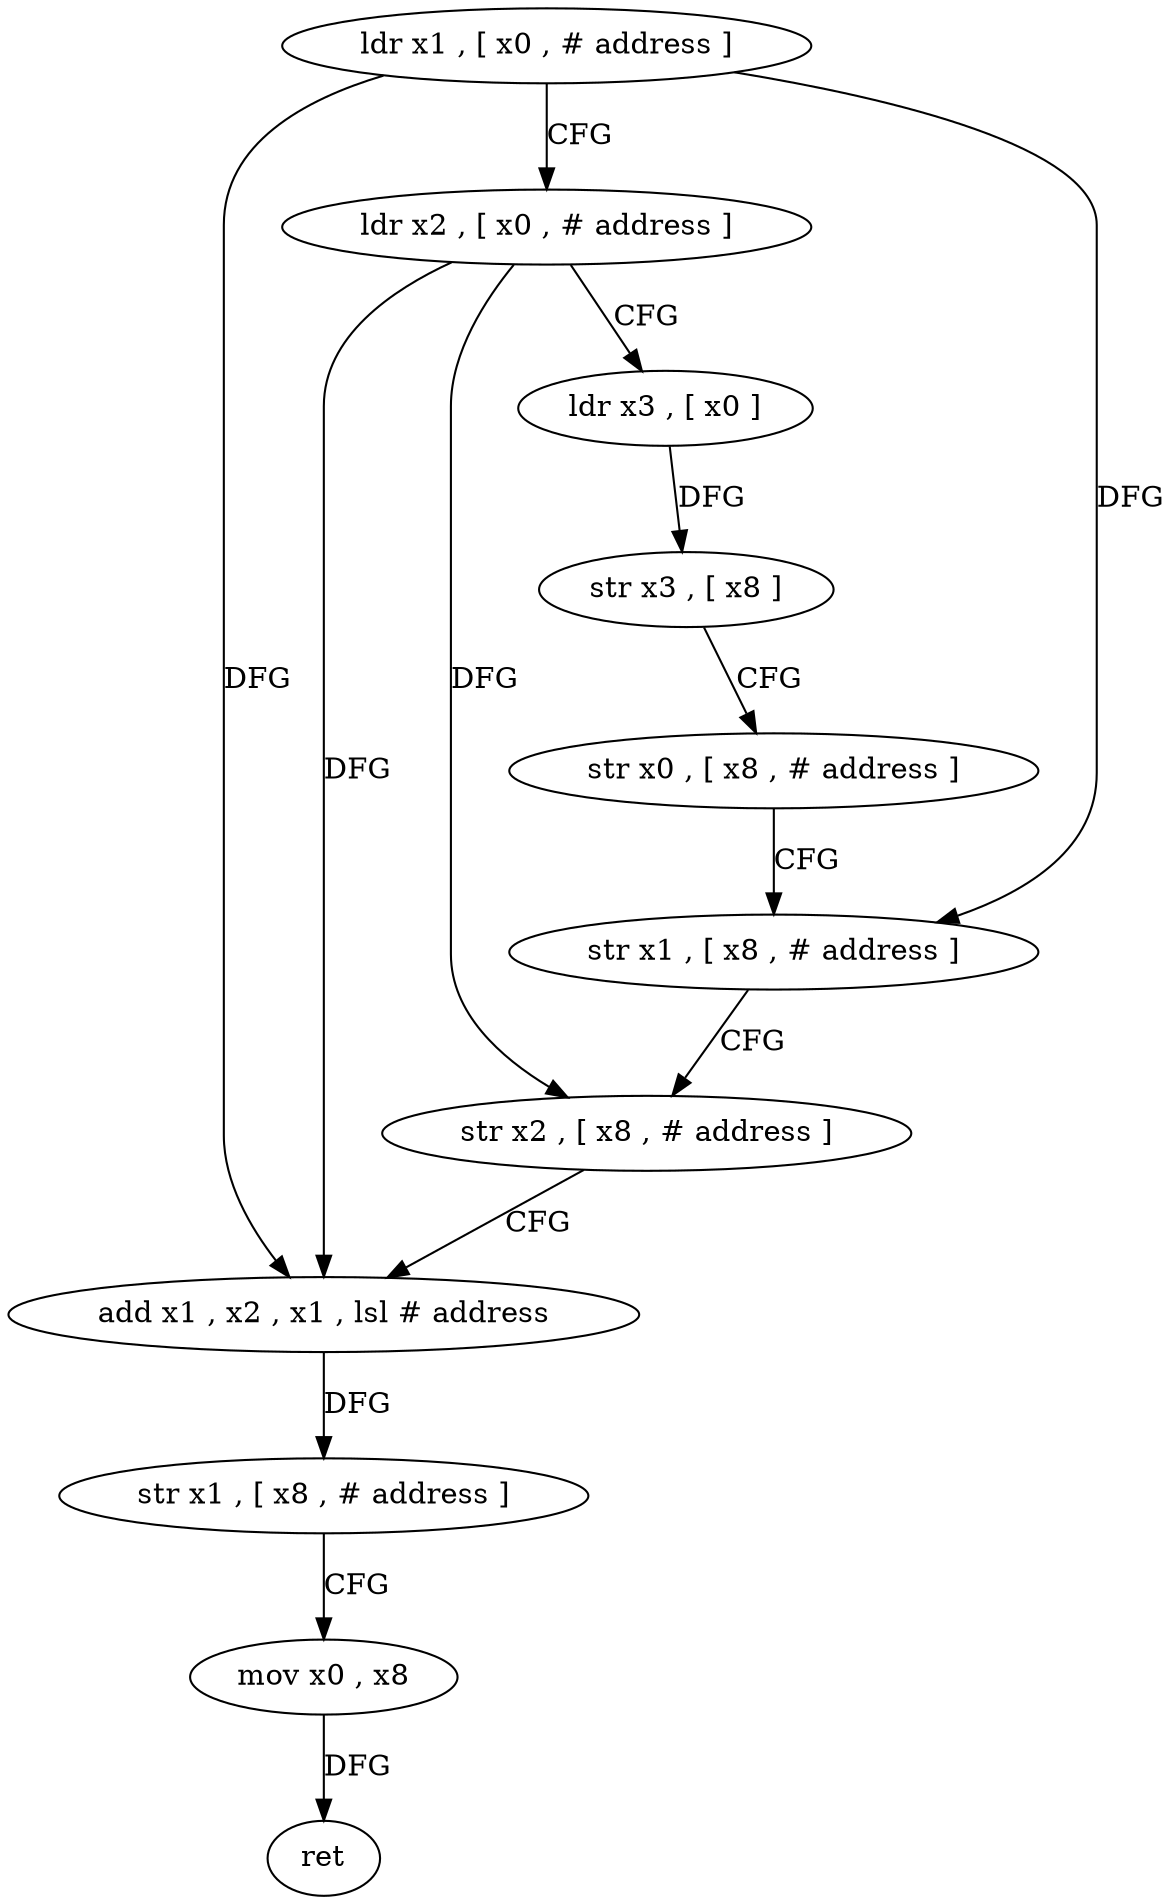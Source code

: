 digraph "func" {
"152416" [label = "ldr x1 , [ x0 , # address ]" ]
"152420" [label = "ldr x2 , [ x0 , # address ]" ]
"152424" [label = "ldr x3 , [ x0 ]" ]
"152428" [label = "str x3 , [ x8 ]" ]
"152432" [label = "str x0 , [ x8 , # address ]" ]
"152436" [label = "str x1 , [ x8 , # address ]" ]
"152440" [label = "str x2 , [ x8 , # address ]" ]
"152444" [label = "add x1 , x2 , x1 , lsl # address" ]
"152448" [label = "str x1 , [ x8 , # address ]" ]
"152452" [label = "mov x0 , x8" ]
"152456" [label = "ret" ]
"152416" -> "152420" [ label = "CFG" ]
"152416" -> "152436" [ label = "DFG" ]
"152416" -> "152444" [ label = "DFG" ]
"152420" -> "152424" [ label = "CFG" ]
"152420" -> "152440" [ label = "DFG" ]
"152420" -> "152444" [ label = "DFG" ]
"152424" -> "152428" [ label = "DFG" ]
"152428" -> "152432" [ label = "CFG" ]
"152432" -> "152436" [ label = "CFG" ]
"152436" -> "152440" [ label = "CFG" ]
"152440" -> "152444" [ label = "CFG" ]
"152444" -> "152448" [ label = "DFG" ]
"152448" -> "152452" [ label = "CFG" ]
"152452" -> "152456" [ label = "DFG" ]
}
